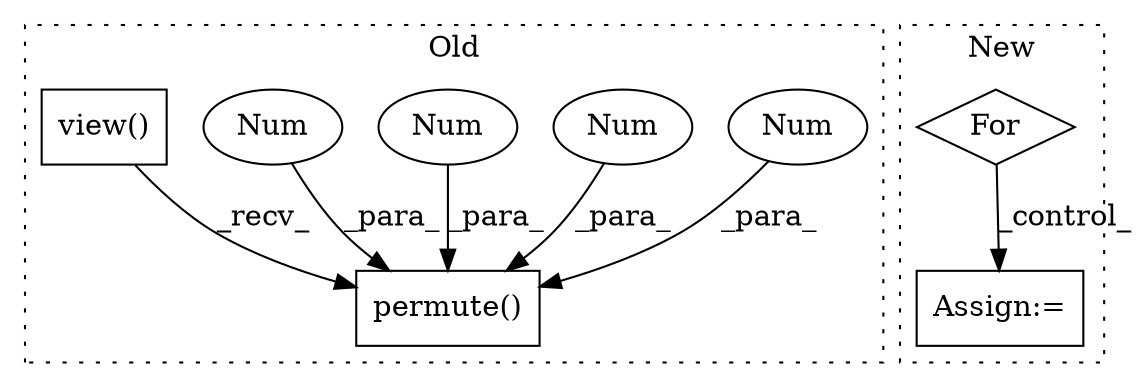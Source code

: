 digraph G {
subgraph cluster0 {
1 [label="permute()" a="75" s="2014,2074" l="44,1" shape="box"];
3 [label="Num" a="76" s="2058" l="1" shape="ellipse"];
4 [label="Num" a="76" s="2067" l="1" shape="ellipse"];
6 [label="Num" a="76" s="2064" l="1" shape="ellipse"];
7 [label="Num" a="76" s="2073" l="1" shape="ellipse"];
8 [label="view()" a="75" s="2014,2048" l="7,1" shape="box"];
label = "Old";
style="dotted";
}
subgraph cluster1 {
2 [label="For" a="107" s="2034,2068" l="4,10" shape="diamond"];
5 [label="Assign:=" a="68" s="2079" l="4" shape="box"];
label = "New";
style="dotted";
}
2 -> 5 [label="_control_"];
3 -> 1 [label="_para_"];
4 -> 1 [label="_para_"];
6 -> 1 [label="_para_"];
7 -> 1 [label="_para_"];
8 -> 1 [label="_recv_"];
}